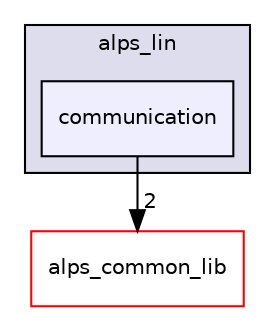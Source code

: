 digraph "alps_linux_lib/include/alps_lin/communication" {
  compound=true
  node [ fontsize="10", fontname="Helvetica"];
  edge [ labelfontsize="10", labelfontname="Helvetica"];
  subgraph clusterdir_a2f3e768eb1f47df90dbab1b9b2951f6 {
    graph [ bgcolor="#ddddee", pencolor="black", label="alps_lin" fontname="Helvetica", fontsize="10", URL="dir_a2f3e768eb1f47df90dbab1b9b2951f6.html"]
  dir_042306a24671901d82947867ee593e03 [shape=box, label="communication", style="filled", fillcolor="#eeeeff", pencolor="black", URL="dir_042306a24671901d82947867ee593e03.html"];
  }
  dir_fcd1ba41f8679fcc7bf76d667eaa0e17 [shape=box label="alps_common_lib" fillcolor="white" style="filled" color="red" URL="dir_fcd1ba41f8679fcc7bf76d667eaa0e17.html"];
  dir_042306a24671901d82947867ee593e03->dir_fcd1ba41f8679fcc7bf76d667eaa0e17 [headlabel="2", labeldistance=1.5 headhref="dir_000027_000000.html"];
}
